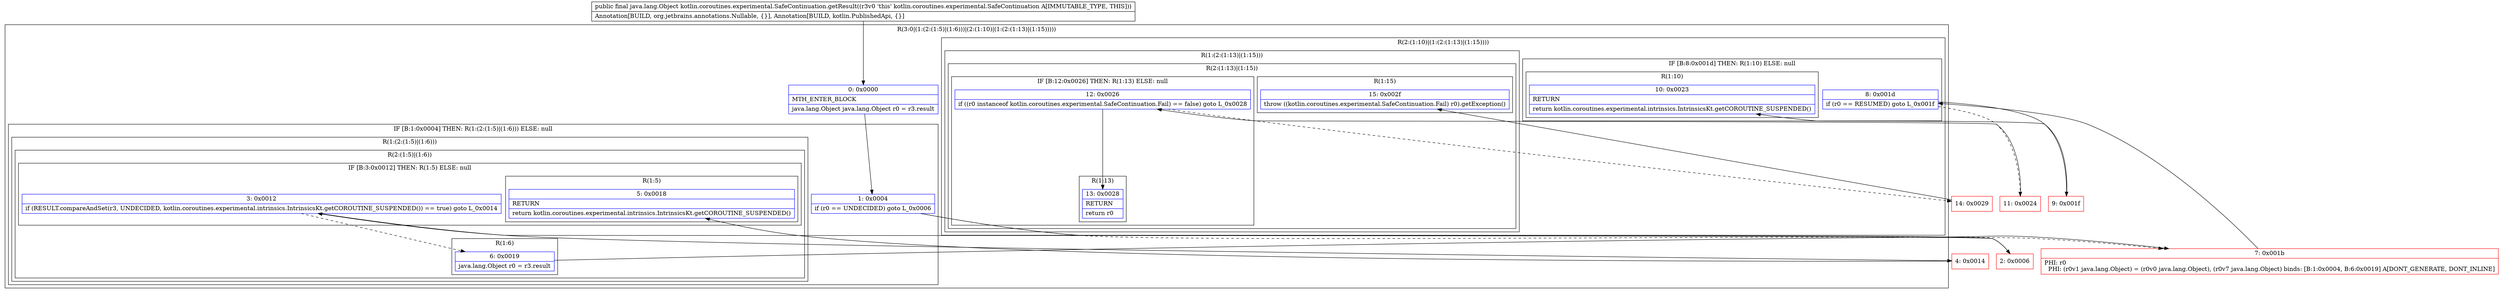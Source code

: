 digraph "CFG forkotlin.coroutines.experimental.SafeContinuation.getResult()Ljava\/lang\/Object;" {
subgraph cluster_Region_2131806724 {
label = "R(3:0|(1:(2:(1:5)|(1:6)))|(2:(1:10)|(1:(2:(1:13)|(1:15)))))";
node [shape=record,color=blue];
Node_0 [shape=record,label="{0\:\ 0x0000|MTH_ENTER_BLOCK\l|java.lang.Object java.lang.Object r0 = r3.result\l}"];
subgraph cluster_IfRegion_356890387 {
label = "IF [B:1:0x0004] THEN: R(1:(2:(1:5)|(1:6))) ELSE: null";
node [shape=record,color=blue];
Node_1 [shape=record,label="{1\:\ 0x0004|if (r0 == UNDECIDED) goto L_0x0006\l}"];
subgraph cluster_Region_1300418707 {
label = "R(1:(2:(1:5)|(1:6)))";
node [shape=record,color=blue];
subgraph cluster_Region_1027893217 {
label = "R(2:(1:5)|(1:6))";
node [shape=record,color=blue];
subgraph cluster_IfRegion_467211747 {
label = "IF [B:3:0x0012] THEN: R(1:5) ELSE: null";
node [shape=record,color=blue];
Node_3 [shape=record,label="{3\:\ 0x0012|if (RESULT.compareAndSet(r3, UNDECIDED, kotlin.coroutines.experimental.intrinsics.IntrinsicsKt.getCOROUTINE_SUSPENDED()) == true) goto L_0x0014\l}"];
subgraph cluster_Region_796706446 {
label = "R(1:5)";
node [shape=record,color=blue];
Node_5 [shape=record,label="{5\:\ 0x0018|RETURN\l|return kotlin.coroutines.experimental.intrinsics.IntrinsicsKt.getCOROUTINE_SUSPENDED()\l}"];
}
}
subgraph cluster_Region_948201113 {
label = "R(1:6)";
node [shape=record,color=blue];
Node_6 [shape=record,label="{6\:\ 0x0019|java.lang.Object r0 = r3.result\l}"];
}
}
}
}
subgraph cluster_Region_1948360122 {
label = "R(2:(1:10)|(1:(2:(1:13)|(1:15))))";
node [shape=record,color=blue];
subgraph cluster_IfRegion_1356746777 {
label = "IF [B:8:0x001d] THEN: R(1:10) ELSE: null";
node [shape=record,color=blue];
Node_8 [shape=record,label="{8\:\ 0x001d|if (r0 == RESUMED) goto L_0x001f\l}"];
subgraph cluster_Region_1782880176 {
label = "R(1:10)";
node [shape=record,color=blue];
Node_10 [shape=record,label="{10\:\ 0x0023|RETURN\l|return kotlin.coroutines.experimental.intrinsics.IntrinsicsKt.getCOROUTINE_SUSPENDED()\l}"];
}
}
subgraph cluster_Region_962720022 {
label = "R(1:(2:(1:13)|(1:15)))";
node [shape=record,color=blue];
subgraph cluster_Region_1885345794 {
label = "R(2:(1:13)|(1:15))";
node [shape=record,color=blue];
subgraph cluster_IfRegion_694677740 {
label = "IF [B:12:0x0026] THEN: R(1:13) ELSE: null";
node [shape=record,color=blue];
Node_12 [shape=record,label="{12\:\ 0x0026|if ((r0 instanceof kotlin.coroutines.experimental.SafeContinuation.Fail) == false) goto L_0x0028\l}"];
subgraph cluster_Region_852294647 {
label = "R(1:13)";
node [shape=record,color=blue];
Node_13 [shape=record,label="{13\:\ 0x0028|RETURN\l|return r0\l}"];
}
}
subgraph cluster_Region_176766866 {
label = "R(1:15)";
node [shape=record,color=blue];
Node_15 [shape=record,label="{15\:\ 0x002f|throw ((kotlin.coroutines.experimental.SafeContinuation.Fail) r0).getException()\l}"];
}
}
}
}
}
Node_2 [shape=record,color=red,label="{2\:\ 0x0006}"];
Node_4 [shape=record,color=red,label="{4\:\ 0x0014}"];
Node_7 [shape=record,color=red,label="{7\:\ 0x001b|PHI: r0 \l  PHI: (r0v1 java.lang.Object) = (r0v0 java.lang.Object), (r0v7 java.lang.Object) binds: [B:1:0x0004, B:6:0x0019] A[DONT_GENERATE, DONT_INLINE]\l}"];
Node_9 [shape=record,color=red,label="{9\:\ 0x001f}"];
Node_11 [shape=record,color=red,label="{11\:\ 0x0024}"];
Node_14 [shape=record,color=red,label="{14\:\ 0x0029}"];
MethodNode[shape=record,label="{public final java.lang.Object kotlin.coroutines.experimental.SafeContinuation.getResult((r3v0 'this' kotlin.coroutines.experimental.SafeContinuation A[IMMUTABLE_TYPE, THIS]))  | Annotation[BUILD, org.jetbrains.annotations.Nullable, \{\}], Annotation[BUILD, kotlin.PublishedApi, \{\}]\l}"];
MethodNode -> Node_0;
Node_0 -> Node_1;
Node_1 -> Node_2;
Node_1 -> Node_7[style=dashed];
Node_3 -> Node_4;
Node_3 -> Node_6[style=dashed];
Node_6 -> Node_7;
Node_8 -> Node_9;
Node_8 -> Node_11[style=dashed];
Node_12 -> Node_13;
Node_12 -> Node_14[style=dashed];
Node_2 -> Node_3;
Node_4 -> Node_5;
Node_7 -> Node_8;
Node_9 -> Node_10;
Node_11 -> Node_12;
Node_14 -> Node_15;
}

